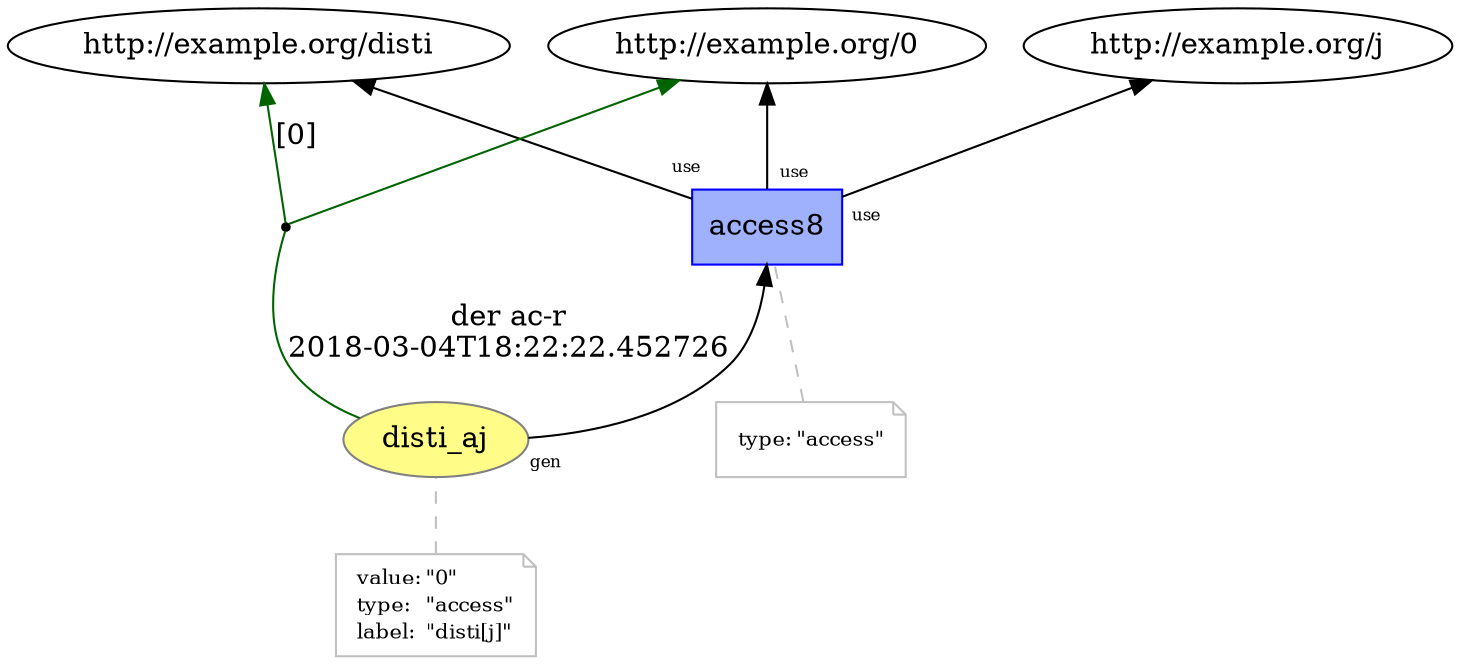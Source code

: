 digraph "PROV" { size="16,12"; rankdir="BT";
"http://example.org/disti_aj" [fillcolor="#FFFC87",color="#808080",style="filled",label="disti_aj",URL="http://example.org/disti_aj"]
"-attrs0" [color="gray",shape="note",fontsize="10",fontcolor="black",label=<<TABLE cellpadding="0" border="0">
	<TR>
	    <TD align="left">value:</TD>
	    <TD align="left">&quot;0&quot;</TD>
	</TR>
	<TR>
	    <TD align="left">type:</TD>
	    <TD align="left">&quot;access&quot;</TD>
	</TR>
	<TR>
	    <TD align="left">label:</TD>
	    <TD align="left">&quot;disti[j]&quot;</TD>
	</TR>
</TABLE>>]
"-attrs0" -> "http://example.org/disti_aj" [color="gray",style="dashed",arrowhead="none"]
"http://example.org/access8" [fillcolor="#9FB1FC",color="#0000FF",shape="polygon",sides="4",style="filled",label="access8",URL="http://example.org/access8"]
"-attrs1" [color="gray",shape="note",fontsize="10",fontcolor="black",label=<<TABLE cellpadding="0" border="0">
	<TR>
	    <TD align="left">type:</TD>
	    <TD align="left">&quot;access&quot;</TD>
	</TR>
</TABLE>>]
"-attrs1" -> "http://example.org/access8" [color="gray",style="dashed",arrowhead="none"]
"http://example.org/access8" -> "http://example.org/0" [labelfontsize="8",labeldistance="1.5",labelangle="60.0",rotation="20",taillabel="use"]
"bn0" [shape="point",label=""]
"http://example.org/disti_aj" -> "bn0" [arrowhead="none",color="darkgreen",label="der ac-r
2018-03-04T18:22:22.452726"]
"bn0" -> "http://example.org/disti" [labelfontsize="8",labeldistance="1.5",color="darkgreen",labelangle="60.0",rotation="20",label="[0]"]
"bn0" -> "http://example.org/0" [color="darkgreen"]
"http://example.org/disti_aj" -> "http://example.org/access8" [labelfontsize="8",labeldistance="1.5",labelangle="60.0",rotation="20",taillabel="gen"]
"http://example.org/access8" -> "http://example.org/disti" [labelfontsize="8",labeldistance="1.5",labelangle="60.0",rotation="20",taillabel="use"]
"http://example.org/access8" -> "http://example.org/j" [labelfontsize="8",labeldistance="1.5",labelangle="60.0",rotation="20",taillabel="use"]
}